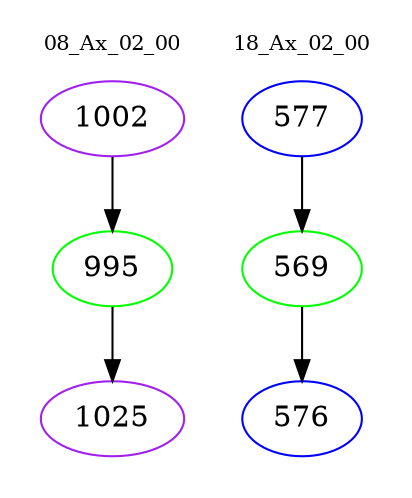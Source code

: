 digraph{
subgraph cluster_0 {
color = white
label = "08_Ax_02_00";
fontsize=10;
T0_1002 [label="1002", color="purple"]
T0_1002 -> T0_995 [color="black"]
T0_995 [label="995", color="green"]
T0_995 -> T0_1025 [color="black"]
T0_1025 [label="1025", color="purple"]
}
subgraph cluster_1 {
color = white
label = "18_Ax_02_00";
fontsize=10;
T1_577 [label="577", color="blue"]
T1_577 -> T1_569 [color="black"]
T1_569 [label="569", color="green"]
T1_569 -> T1_576 [color="black"]
T1_576 [label="576", color="blue"]
}
}

